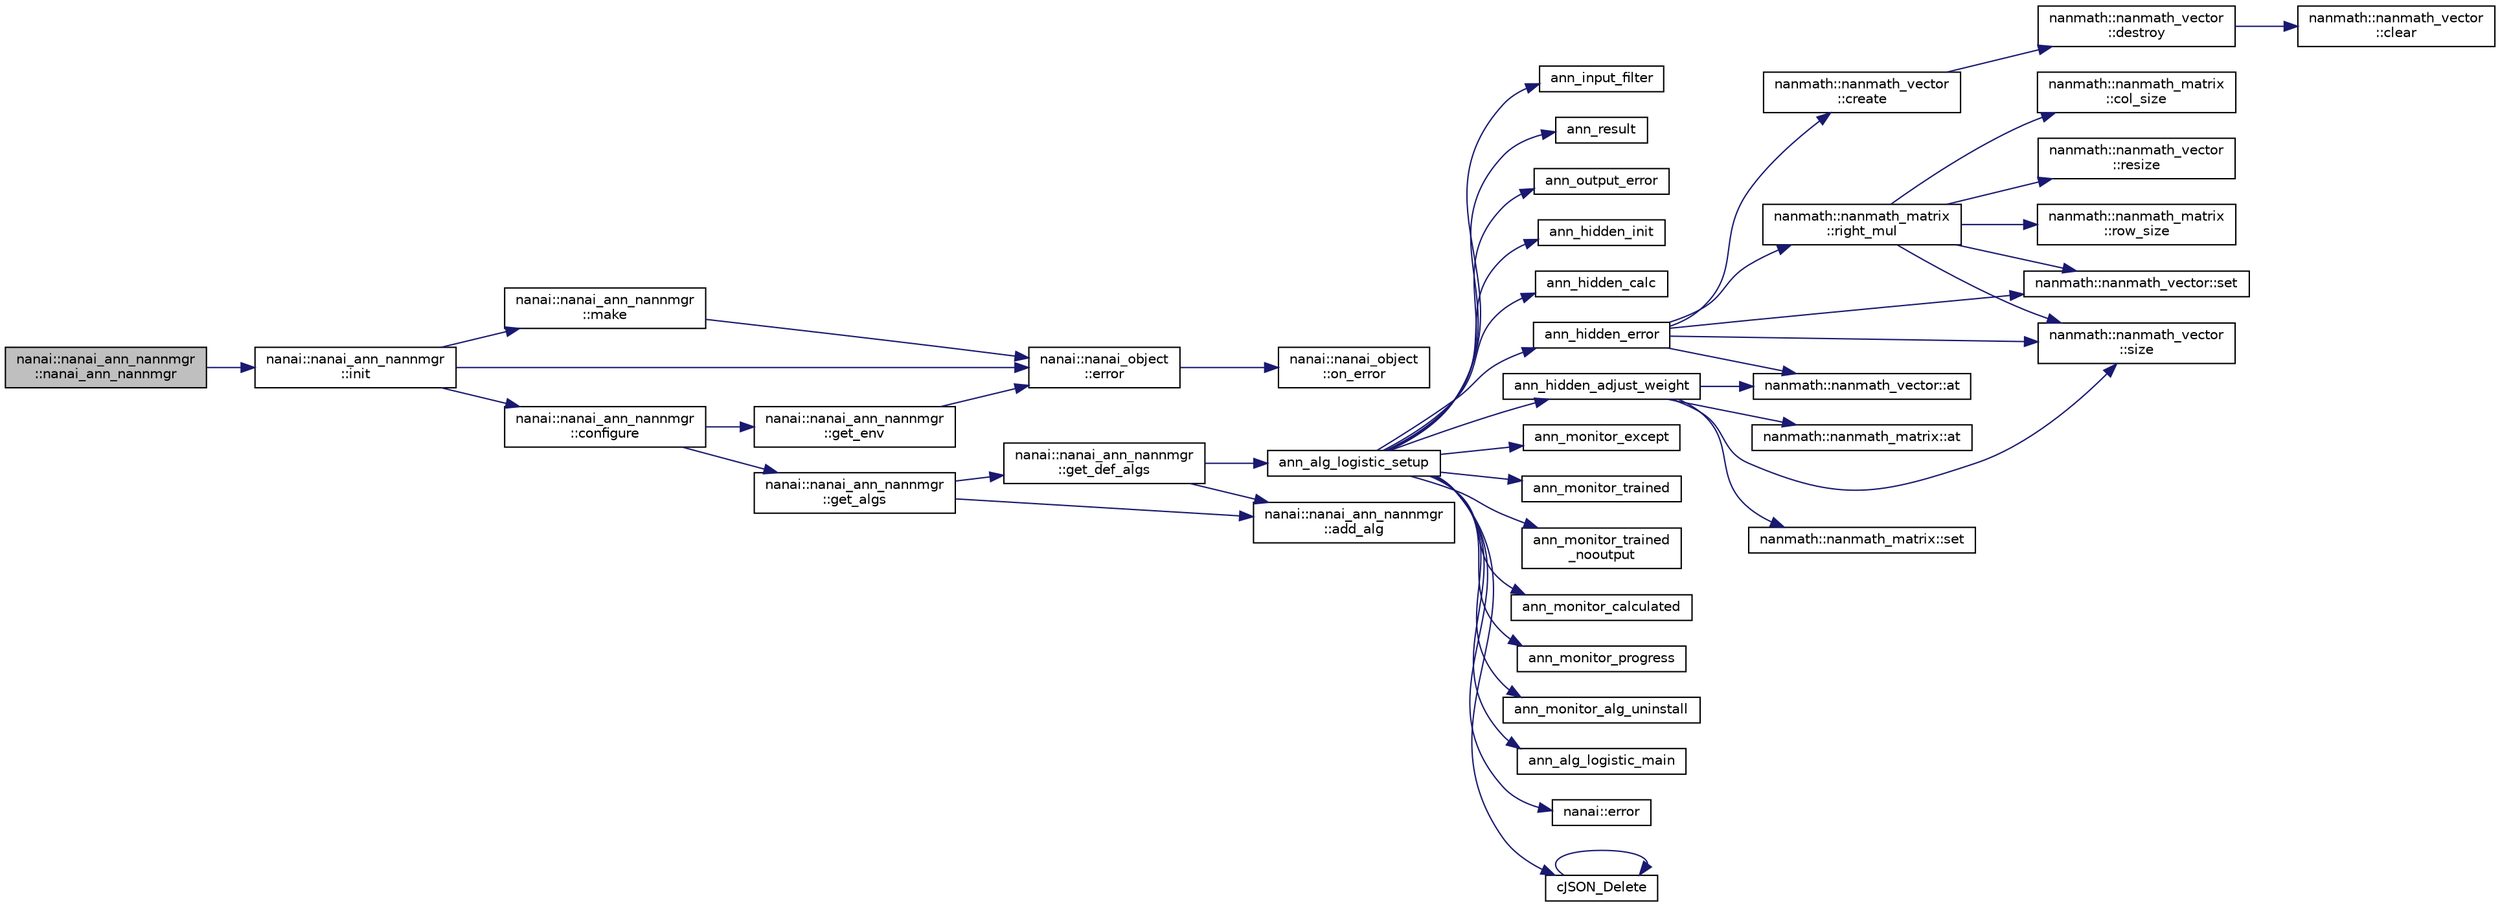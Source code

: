 digraph "nanai::nanai_ann_nannmgr::nanai_ann_nannmgr"
{
  edge [fontname="Helvetica",fontsize="10",labelfontname="Helvetica",labelfontsize="10"];
  node [fontname="Helvetica",fontsize="10",shape=record];
  rankdir="LR";
  Node1 [label="nanai::nanai_ann_nannmgr\l::nanai_ann_nannmgr",height=0.2,width=0.4,color="black", fillcolor="grey75", style="filled", fontcolor="black"];
  Node1 -> Node2 [color="midnightblue",fontsize="10",style="solid"];
  Node2 [label="nanai::nanai_ann_nannmgr\l::init",height=0.2,width=0.4,color="black", fillcolor="white", style="filled",URL="$classnanai_1_1nanai__ann__nannmgr.html#ae4bd257f8c13617deb792e90f72574ea"];
  Node2 -> Node3 [color="midnightblue",fontsize="10",style="solid"];
  Node3 [label="nanai::nanai_ann_nannmgr\l::configure",height=0.2,width=0.4,color="black", fillcolor="white", style="filled",URL="$classnanai_1_1nanai__ann__nannmgr.html#a4097cd6c0d8c9fbd38df08d4474162d7"];
  Node3 -> Node4 [color="midnightblue",fontsize="10",style="solid"];
  Node4 [label="nanai::nanai_ann_nannmgr\l::get_env",height=0.2,width=0.4,color="black", fillcolor="white", style="filled",URL="$classnanai_1_1nanai__ann__nannmgr.html#a910e51066acc0cefa5a13d441080020a"];
  Node4 -> Node5 [color="midnightblue",fontsize="10",style="solid"];
  Node5 [label="nanai::nanai_object\l::error",height=0.2,width=0.4,color="black", fillcolor="white", style="filled",URL="$classnanai_1_1nanai__object.html#a9b05c72f0058867e692dcbba020436c6"];
  Node5 -> Node6 [color="midnightblue",fontsize="10",style="solid"];
  Node6 [label="nanai::nanai_object\l::on_error",height=0.2,width=0.4,color="black", fillcolor="white", style="filled",URL="$classnanai_1_1nanai__object.html#a87f162335cead23a1409f7c0570a3284"];
  Node3 -> Node7 [color="midnightblue",fontsize="10",style="solid"];
  Node7 [label="nanai::nanai_ann_nannmgr\l::get_algs",height=0.2,width=0.4,color="black", fillcolor="white", style="filled",URL="$classnanai_1_1nanai__ann__nannmgr.html#af20462056d6628462b18b865197083a5"];
  Node7 -> Node8 [color="midnightblue",fontsize="10",style="solid"];
  Node8 [label="nanai::nanai_ann_nannmgr\l::get_def_algs",height=0.2,width=0.4,color="black", fillcolor="white", style="filled",URL="$classnanai_1_1nanai__ann__nannmgr.html#a2041f91a11e801557c4e2a310fae4355"];
  Node8 -> Node9 [color="midnightblue",fontsize="10",style="solid"];
  Node9 [label="nanai::nanai_ann_nannmgr\l::add_alg",height=0.2,width=0.4,color="black", fillcolor="white", style="filled",URL="$classnanai_1_1nanai__ann__nannmgr.html#aaf4b292087f8f3f48f6a77140dd512ca"];
  Node8 -> Node10 [color="midnightblue",fontsize="10",style="solid"];
  Node10 [label="ann_alg_logistic_setup",height=0.2,width=0.4,color="black", fillcolor="white", style="filled",URL="$nanai__ann__alg__logistic_8h.html#ad91d250f591564487951f4bcf9ced372"];
  Node10 -> Node11 [color="midnightblue",fontsize="10",style="solid"];
  Node11 [label="ann_input_filter",height=0.2,width=0.4,color="black", fillcolor="white", style="filled",URL="$nanai__ann__alg__logistic_8cc.html#a3c42fb0fb40b8a54d51349dc55251839"];
  Node10 -> Node12 [color="midnightblue",fontsize="10",style="solid"];
  Node12 [label="ann_result",height=0.2,width=0.4,color="black", fillcolor="white", style="filled",URL="$nanai__ann__alg__logistic_8cc.html#ae0a39878ad8f501450035f59421114d5"];
  Node10 -> Node13 [color="midnightblue",fontsize="10",style="solid"];
  Node13 [label="ann_output_error",height=0.2,width=0.4,color="black", fillcolor="white", style="filled",URL="$nanai__ann__alg__logistic_8cc.html#a22f48a67aa60dc222ac10684db01a3dc"];
  Node10 -> Node14 [color="midnightblue",fontsize="10",style="solid"];
  Node14 [label="ann_hidden_init",height=0.2,width=0.4,color="black", fillcolor="white", style="filled",URL="$nanai__ann__alg__logistic_8cc.html#ad53ec39444e2dbde1c7e183600b887e2"];
  Node10 -> Node15 [color="midnightblue",fontsize="10",style="solid"];
  Node15 [label="ann_hidden_calc",height=0.2,width=0.4,color="black", fillcolor="white", style="filled",URL="$nanai__ann__alg__logistic_8cc.html#a0fe61d9bf990d8ffc0a793ea8cba203c"];
  Node10 -> Node16 [color="midnightblue",fontsize="10",style="solid"];
  Node16 [label="ann_hidden_error",height=0.2,width=0.4,color="black", fillcolor="white", style="filled",URL="$nanai__ann__alg__logistic_8cc.html#a37136881199e91079d26428f8929f236"];
  Node16 -> Node17 [color="midnightblue",fontsize="10",style="solid"];
  Node17 [label="nanmath::nanmath_vector\l::create",height=0.2,width=0.4,color="black", fillcolor="white", style="filled",URL="$classnanmath_1_1nanmath__vector.html#af9f7f3a965aee9befe0fff50746848ee"];
  Node17 -> Node18 [color="midnightblue",fontsize="10",style="solid"];
  Node18 [label="nanmath::nanmath_vector\l::destroy",height=0.2,width=0.4,color="black", fillcolor="white", style="filled",URL="$classnanmath_1_1nanmath__vector.html#a901586a8e1f67af4c1b5c7e5e4126dc0"];
  Node18 -> Node19 [color="midnightblue",fontsize="10",style="solid"];
  Node19 [label="nanmath::nanmath_vector\l::clear",height=0.2,width=0.4,color="black", fillcolor="white", style="filled",URL="$classnanmath_1_1nanmath__vector.html#a011d39d80690df03197309b2f09105a7"];
  Node16 -> Node20 [color="midnightblue",fontsize="10",style="solid"];
  Node20 [label="nanmath::nanmath_vector\l::size",height=0.2,width=0.4,color="black", fillcolor="white", style="filled",URL="$classnanmath_1_1nanmath__vector.html#a3cf8be42dcdac880c4107bd19ba2d034"];
  Node16 -> Node21 [color="midnightblue",fontsize="10",style="solid"];
  Node21 [label="nanmath::nanmath_matrix\l::right_mul",height=0.2,width=0.4,color="black", fillcolor="white", style="filled",URL="$classnanmath_1_1nanmath__matrix.html#a785f78f5f75769e2e4d1dbe23c37ea2a"];
  Node21 -> Node22 [color="midnightblue",fontsize="10",style="solid"];
  Node22 [label="nanmath::nanmath_matrix\l::row_size",height=0.2,width=0.4,color="black", fillcolor="white", style="filled",URL="$classnanmath_1_1nanmath__matrix.html#a15dc80fe330112c1a17ef6f7de168943"];
  Node21 -> Node23 [color="midnightblue",fontsize="10",style="solid"];
  Node23 [label="nanmath::nanmath_matrix\l::col_size",height=0.2,width=0.4,color="black", fillcolor="white", style="filled",URL="$classnanmath_1_1nanmath__matrix.html#a4fcc48d81fc393f7cbee5e3c1fe04f75"];
  Node21 -> Node20 [color="midnightblue",fontsize="10",style="solid"];
  Node21 -> Node24 [color="midnightblue",fontsize="10",style="solid"];
  Node24 [label="nanmath::nanmath_vector\l::resize",height=0.2,width=0.4,color="black", fillcolor="white", style="filled",URL="$classnanmath_1_1nanmath__vector.html#ab83eb8611ce5cc0056f3d66455a2c268"];
  Node21 -> Node25 [color="midnightblue",fontsize="10",style="solid"];
  Node25 [label="nanmath::nanmath_vector::set",height=0.2,width=0.4,color="black", fillcolor="white", style="filled",URL="$classnanmath_1_1nanmath__vector.html#aa56db6b2a630c59c94b473c459ff4673"];
  Node16 -> Node25 [color="midnightblue",fontsize="10",style="solid"];
  Node16 -> Node26 [color="midnightblue",fontsize="10",style="solid"];
  Node26 [label="nanmath::nanmath_vector::at",height=0.2,width=0.4,color="black", fillcolor="white", style="filled",URL="$classnanmath_1_1nanmath__vector.html#a601939a78266b097d86c2df0ea4504e6"];
  Node10 -> Node27 [color="midnightblue",fontsize="10",style="solid"];
  Node27 [label="ann_hidden_adjust_weight",height=0.2,width=0.4,color="black", fillcolor="white", style="filled",URL="$nanai__ann__alg__logistic_8cc.html#ac308ebcb9d03ce254c575e5128e7030c"];
  Node27 -> Node20 [color="midnightblue",fontsize="10",style="solid"];
  Node27 -> Node26 [color="midnightblue",fontsize="10",style="solid"];
  Node27 -> Node28 [color="midnightblue",fontsize="10",style="solid"];
  Node28 [label="nanmath::nanmath_matrix::at",height=0.2,width=0.4,color="black", fillcolor="white", style="filled",URL="$classnanmath_1_1nanmath__matrix.html#abeecd392efba8d91e4f0e1151199d063"];
  Node27 -> Node29 [color="midnightblue",fontsize="10",style="solid"];
  Node29 [label="nanmath::nanmath_matrix::set",height=0.2,width=0.4,color="black", fillcolor="white", style="filled",URL="$classnanmath_1_1nanmath__matrix.html#a96c4e5fed99527adee5ff5b756589d0d"];
  Node10 -> Node30 [color="midnightblue",fontsize="10",style="solid"];
  Node30 [label="ann_monitor_except",height=0.2,width=0.4,color="black", fillcolor="white", style="filled",URL="$nanai__ann__alg__logistic_8cc.html#a282d5a12ff41af40bc5b670a41095e72"];
  Node10 -> Node31 [color="midnightblue",fontsize="10",style="solid"];
  Node31 [label="ann_monitor_trained",height=0.2,width=0.4,color="black", fillcolor="white", style="filled",URL="$nanai__ann__alg__logistic_8cc.html#afcad9c91560b6f6d36144adc94df9bf6"];
  Node10 -> Node32 [color="midnightblue",fontsize="10",style="solid"];
  Node32 [label="ann_monitor_trained\l_nooutput",height=0.2,width=0.4,color="black", fillcolor="white", style="filled",URL="$nanai__ann__alg__logistic_8cc.html#a1b0daaa9e62ce0e0a4b108cc753e90ee"];
  Node10 -> Node33 [color="midnightblue",fontsize="10",style="solid"];
  Node33 [label="ann_monitor_calculated",height=0.2,width=0.4,color="black", fillcolor="white", style="filled",URL="$nanai__ann__alg__logistic_8cc.html#ac177a5bc96e146bd4376c50287239f5d"];
  Node10 -> Node34 [color="midnightblue",fontsize="10",style="solid"];
  Node34 [label="ann_monitor_progress",height=0.2,width=0.4,color="black", fillcolor="white", style="filled",URL="$nanai__ann__alg__logistic_8cc.html#a721ca374b41dac6722b0967c10a34e56"];
  Node10 -> Node35 [color="midnightblue",fontsize="10",style="solid"];
  Node35 [label="ann_monitor_alg_uninstall",height=0.2,width=0.4,color="black", fillcolor="white", style="filled",URL="$nanai__ann__alg__logistic_8cc.html#aa772f422064c07029248888a5fc060a5"];
  Node10 -> Node36 [color="midnightblue",fontsize="10",style="solid"];
  Node36 [label="ann_alg_logistic_main",height=0.2,width=0.4,color="black", fillcolor="white", style="filled",URL="$nanai__ann__alg__logistic_8cc.html#a4f489f346a33b59185f5e8160854487a"];
  Node10 -> Node37 [color="midnightblue",fontsize="10",style="solid"];
  Node37 [label="nanai::error",height=0.2,width=0.4,color="black", fillcolor="white", style="filled",URL="$namespacenanai.html#a89261d96bcefbd9b2e87c85a4370f878"];
  Node10 -> Node38 [color="midnightblue",fontsize="10",style="solid"];
  Node38 [label="cJSON_Delete",height=0.2,width=0.4,color="black", fillcolor="white", style="filled",URL="$c_j_s_o_n_8cc.html#ab18060251de70a2b55a18dec694f8f8a"];
  Node38 -> Node38 [color="midnightblue",fontsize="10",style="solid"];
  Node7 -> Node9 [color="midnightblue",fontsize="10",style="solid"];
  Node2 -> Node5 [color="midnightblue",fontsize="10",style="solid"];
  Node2 -> Node39 [color="midnightblue",fontsize="10",style="solid"];
  Node39 [label="nanai::nanai_ann_nannmgr\l::make",height=0.2,width=0.4,color="black", fillcolor="white", style="filled",URL="$classnanai_1_1nanai__ann__nannmgr.html#a5f3d6ac53777ccec4d85cde98267693f"];
  Node39 -> Node5 [color="midnightblue",fontsize="10",style="solid"];
}
